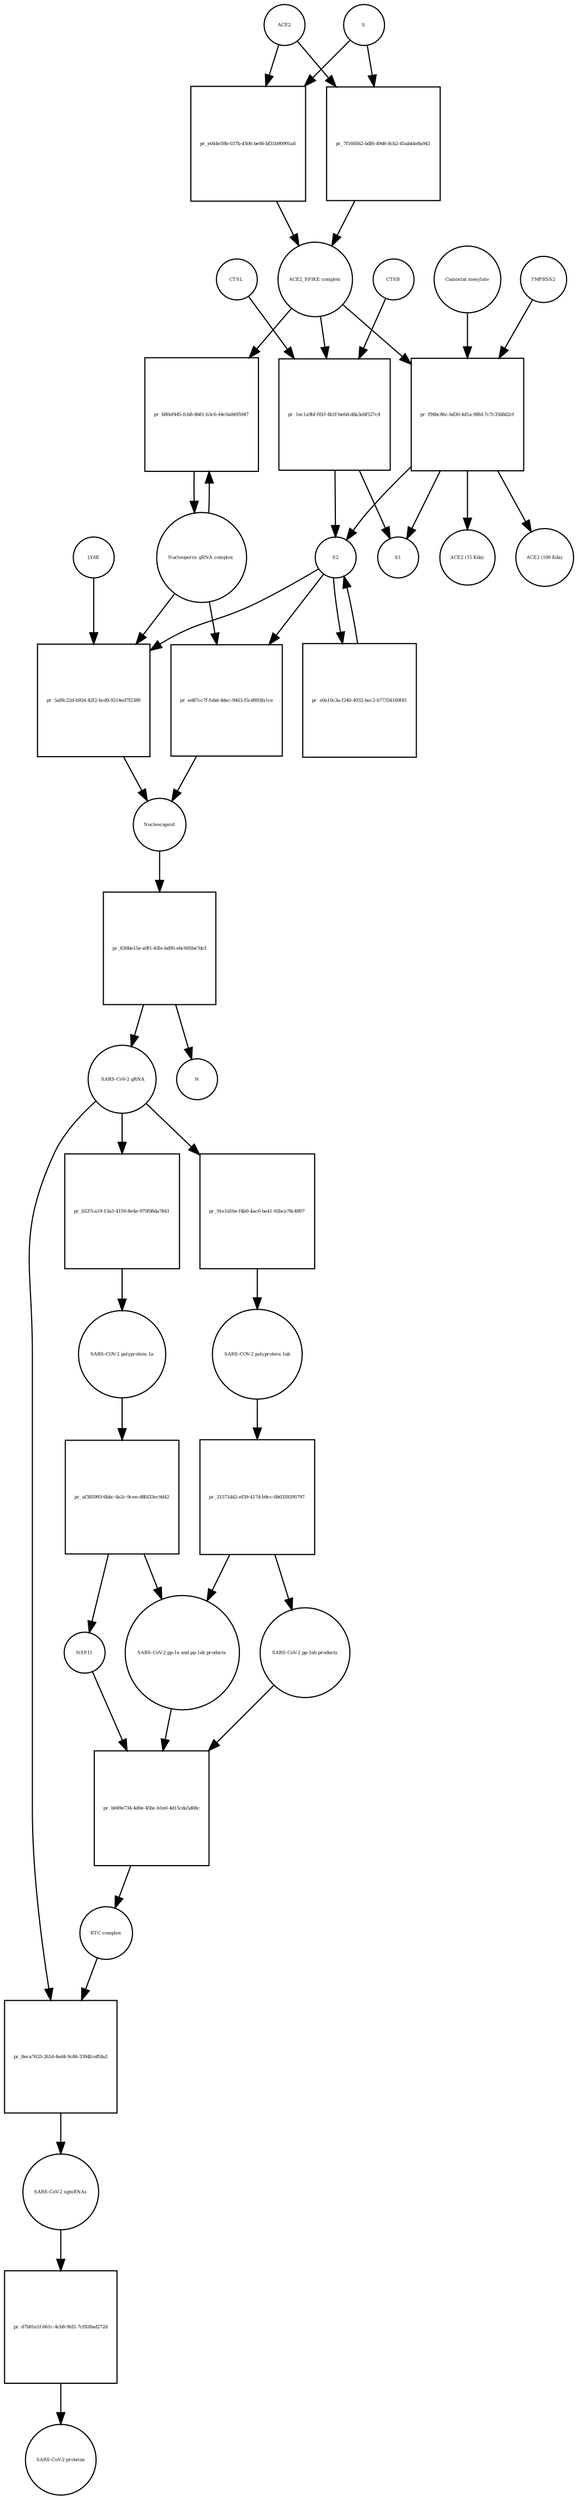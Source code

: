 strict digraph  {
ACE2 [annotation="", bipartite=0, cls=macromolecule, fontsize=4, label=ACE2, shape=circle];
"pr_e044e59b-037b-4506-be06-bf31b90991a8" [annotation="", bipartite=1, cls=process, fontsize=4, label="pr_e044e59b-037b-4506-be06-bf31b90991a8", shape=square];
"ACE2_SPIKE complex" [annotation="", bipartite=0, cls=complex, fontsize=4, label="ACE2_SPIKE complex", shape=circle];
S [annotation="", bipartite=0, cls="macromolecule multimer", fontsize=4, label=S, shape=circle];
"Nucleoporin_gRNA complex " [annotation="", bipartite=0, cls=complex, fontsize=4, label="Nucleoporin_gRNA complex ", shape=circle];
"pr_b80ef445-fcb8-4b81-b3c6-44c0a8495947" [annotation="", bipartite=1, cls=process, fontsize=4, label="pr_b80ef445-fcb8-4b81-b3c6-44c0a8495947", shape=square];
"pr_1ec1a9bf-f81f-4b1f-be6d-dda3ebf527c4" [annotation="", bipartite=1, cls=process, fontsize=4, label="pr_1ec1a9bf-f81f-4b1f-be6d-dda3ebf527c4", shape=square];
S2 [annotation="", bipartite=0, cls=macromolecule, fontsize=4, label=S2, shape=circle];
CTSB [annotation="", bipartite=0, cls=macromolecule, fontsize=4, label=CTSB, shape=circle];
CTSL [annotation="", bipartite=0, cls=macromolecule, fontsize=4, label=CTSL, shape=circle];
S1 [annotation="", bipartite=0, cls=macromolecule, fontsize=4, label=S1, shape=circle];
"pr_f94bc86c-bd30-4d1a-98fd-7c7c3568d2cf" [annotation="", bipartite=1, cls=process, fontsize=4, label="pr_f94bc86c-bd30-4d1a-98fd-7c7c3568d2cf", shape=square];
TMPRSS2 [annotation="", bipartite=0, cls=macromolecule, fontsize=4, label=TMPRSS2, shape=circle];
"Camostat mesylate" [annotation="urn_miriam_pubchem.compound_2536", bipartite=0, cls="simple chemical", fontsize=4, label="Camostat mesylate", shape=circle];
"ACE2 (15 Kda)" [annotation="", bipartite=0, cls=macromolecule, fontsize=4, label="ACE2 (15 Kda)", shape=circle];
"ACE2 (100 Kda)" [annotation="", bipartite=0, cls=macromolecule, fontsize=4, label="ACE2 (100 Kda)", shape=circle];
"pr_7f160562-bdf6-49d6-8cb2-45ab44e8a941" [annotation="", bipartite=1, cls=process, fontsize=4, label="pr_7f160562-bdf6-49d6-8cb2-45ab44e8a941", shape=square];
"pr_5af8c22d-b92d-42f2-bcd9-9214ed7f2389" [annotation="", bipartite=1, cls=process, fontsize=4, label="pr_5af8c22d-b92d-42f2-bcd9-9214ed7f2389", shape=square];
Nucleocapsid [annotation="", bipartite=0, cls=complex, fontsize=4, label=Nucleocapsid, shape=circle];
LY6E [annotation="", bipartite=0, cls=macromolecule, fontsize=4, label=LY6E, shape=circle];
"pr_e0a10c3a-f240-4932-bec2-b77354160f45" [annotation="", bipartite=1, cls=process, fontsize=4, label="pr_e0a10c3a-f240-4932-bec2-b77354160f45", shape=square];
"pr_ed87cc7f-fabd-4dec-9463-f5cd993fa1ce" [annotation="", bipartite=1, cls=process, fontsize=4, label="pr_ed87cc7f-fabd-4dec-9463-f5cd993fa1ce", shape=square];
" SARS-CoV-2 gRNA" [annotation="", bipartite=0, cls="nucleic acid feature", fontsize=4, label=" SARS-CoV-2 gRNA", shape=circle];
"pr_91e1d16e-f4b0-4ac6-be41-92bca78c4907" [annotation="", bipartite=1, cls=process, fontsize=4, label="pr_91e1d16e-f4b0-4ac6-be41-92bca78c4907", shape=square];
"SARS-COV-2 polyprotein 1ab" [annotation="", bipartite=0, cls=macromolecule, fontsize=4, label="SARS-COV-2 polyprotein 1ab", shape=circle];
"pr_630be15e-a0f1-45fe-bd95-ebc605be7dcf" [annotation="", bipartite=1, cls=process, fontsize=4, label="pr_630be15e-a0f1-45fe-bd95-ebc605be7dcf", shape=square];
N [annotation="", bipartite=0, cls=macromolecule, fontsize=4, label=N, shape=circle];
"pr_8eca7633-261d-4ed4-9c86-3394fceffda2" [annotation="", bipartite=1, cls=process, fontsize=4, label="pr_8eca7633-261d-4ed4-9c86-3394fceffda2", shape=square];
"SARS-CoV-2 sgmRNAs" [annotation="", bipartite=0, cls=complex, fontsize=4, label="SARS-CoV-2 sgmRNAs", shape=circle];
"RTC complex" [annotation="", bipartite=0, cls=complex, fontsize=4, label="RTC complex", shape=circle];
"pr_d7b81a1f-661c-4cb8-9fd1-7cf826ad272d" [annotation="", bipartite=1, cls=process, fontsize=4, label="pr_d7b81a1f-661c-4cb8-9fd1-7cf826ad272d", shape=square];
"SARS-CoV-2 proteins" [annotation="", bipartite=0, cls=complex, fontsize=4, label="SARS-CoV-2 proteins", shape=circle];
"pr_21571d42-ef39-417d-b9cc-0b0339295797" [annotation="", bipartite=1, cls=process, fontsize=4, label="pr_21571d42-ef39-417d-b9cc-0b0339295797", shape=square];
"SARS-CoV-2 pp-1ab products" [annotation="", bipartite=0, cls=complex, fontsize=4, label="SARS-CoV-2 pp-1ab products", shape=circle];
"SARS-CoV-2 pp-1a and pp-1ab products" [annotation="", bipartite=0, cls=complex, fontsize=4, label="SARS-CoV-2 pp-1a and pp-1ab products", shape=circle];
"pr_b049e734-4d0e-45bc-b1e0-4d15cda5d08c" [annotation="", bipartite=1, cls=process, fontsize=4, label="pr_b049e734-4d0e-45bc-b1e0-4d15cda5d08c", shape=square];
NSP11 [annotation="", bipartite=0, cls=macromolecule, fontsize=4, label=NSP11, shape=circle];
"SARS-COV-2 polyprotein 1a" [annotation="", bipartite=0, cls=macromolecule, fontsize=4, label="SARS-COV-2 polyprotein 1a", shape=circle];
"pr_af385993-6bbc-4e2c-9cee-d8fd33ec9d42" [annotation="", bipartite=1, cls=process, fontsize=4, label="pr_af385993-6bbc-4e2c-9cee-d8fd33ec9d42", shape=square];
"pr_b537ca19-13a5-4159-8e4e-975f08da7841" [annotation="", bipartite=1, cls=process, fontsize=4, label="pr_b537ca19-13a5-4159-8e4e-975f08da7841", shape=square];
ACE2 -> "pr_e044e59b-037b-4506-be06-bf31b90991a8"  [annotation="", interaction_type=consumption];
ACE2 -> "pr_7f160562-bdf6-49d6-8cb2-45ab44e8a941"  [annotation="", interaction_type=consumption];
"pr_e044e59b-037b-4506-be06-bf31b90991a8" -> "ACE2_SPIKE complex"  [annotation="", interaction_type=production];
"ACE2_SPIKE complex" -> "pr_b80ef445-fcb8-4b81-b3c6-44c0a8495947"  [annotation="urn_miriam_pubmed_32142651|urn_miriam_pubmed_32094589", interaction_type=stimulation];
"ACE2_SPIKE complex" -> "pr_1ec1a9bf-f81f-4b1f-be6d-dda3ebf527c4"  [annotation="", interaction_type=consumption];
"ACE2_SPIKE complex" -> "pr_f94bc86c-bd30-4d1a-98fd-7c7c3568d2cf"  [annotation="", interaction_type=consumption];
S -> "pr_e044e59b-037b-4506-be06-bf31b90991a8"  [annotation="", interaction_type=consumption];
S -> "pr_7f160562-bdf6-49d6-8cb2-45ab44e8a941"  [annotation="", interaction_type=consumption];
"Nucleoporin_gRNA complex " -> "pr_b80ef445-fcb8-4b81-b3c6-44c0a8495947"  [annotation="", interaction_type=consumption];
"Nucleoporin_gRNA complex " -> "pr_5af8c22d-b92d-42f2-bcd9-9214ed7f2389"  [annotation="", interaction_type=consumption];
"Nucleoporin_gRNA complex " -> "pr_ed87cc7f-fabd-4dec-9463-f5cd993fa1ce"  [annotation="", interaction_type=consumption];
"pr_b80ef445-fcb8-4b81-b3c6-44c0a8495947" -> "Nucleoporin_gRNA complex "  [annotation="", interaction_type=production];
"pr_1ec1a9bf-f81f-4b1f-be6d-dda3ebf527c4" -> S2  [annotation="", interaction_type=production];
"pr_1ec1a9bf-f81f-4b1f-be6d-dda3ebf527c4" -> S1  [annotation="", interaction_type=production];
S2 -> "pr_5af8c22d-b92d-42f2-bcd9-9214ed7f2389"  [annotation="urn_miriam_doi_10.1101%2F2020.03.05.979260|urn_miriam_doi_10.1101%2F2020.04.02.021469", interaction_type=stimulation];
S2 -> "pr_e0a10c3a-f240-4932-bec2-b77354160f45"  [annotation="", interaction_type=consumption];
S2 -> "pr_ed87cc7f-fabd-4dec-9463-f5cd993fa1ce"  [annotation="", interaction_type=stimulation];
CTSB -> "pr_1ec1a9bf-f81f-4b1f-be6d-dda3ebf527c4"  [annotation=urn_miriam_pubmed_32142651, interaction_type=catalysis];
CTSL -> "pr_1ec1a9bf-f81f-4b1f-be6d-dda3ebf527c4"  [annotation=urn_miriam_pubmed_32142651, interaction_type=catalysis];
"pr_f94bc86c-bd30-4d1a-98fd-7c7c3568d2cf" -> S2  [annotation="", interaction_type=production];
"pr_f94bc86c-bd30-4d1a-98fd-7c7c3568d2cf" -> S1  [annotation="", interaction_type=production];
"pr_f94bc86c-bd30-4d1a-98fd-7c7c3568d2cf" -> "ACE2 (15 Kda)"  [annotation="", interaction_type=production];
"pr_f94bc86c-bd30-4d1a-98fd-7c7c3568d2cf" -> "ACE2 (100 Kda)"  [annotation="", interaction_type=production];
TMPRSS2 -> "pr_f94bc86c-bd30-4d1a-98fd-7c7c3568d2cf"  [annotation="urn_miriam_pubmed_32142651|urn_miriam_pubmed_32094589|urn_miriam_pubmed_24227843", interaction_type=catalysis];
"Camostat mesylate" -> "pr_f94bc86c-bd30-4d1a-98fd-7c7c3568d2cf"  [annotation="urn_miriam_pubmed_32142651|urn_miriam_pubmed_32094589|urn_miriam_pubmed_24227843", interaction_type=inhibition];
"pr_7f160562-bdf6-49d6-8cb2-45ab44e8a941" -> "ACE2_SPIKE complex"  [annotation="", interaction_type=production];
"pr_5af8c22d-b92d-42f2-bcd9-9214ed7f2389" -> Nucleocapsid  [annotation="", interaction_type=production];
Nucleocapsid -> "pr_630be15e-a0f1-45fe-bd95-ebc605be7dcf"  [annotation="", interaction_type=consumption];
LY6E -> "pr_5af8c22d-b92d-42f2-bcd9-9214ed7f2389"  [annotation="urn_miriam_doi_10.1101%2F2020.03.05.979260|urn_miriam_doi_10.1101%2F2020.04.02.021469", interaction_type=inhibition];
"pr_e0a10c3a-f240-4932-bec2-b77354160f45" -> S2  [annotation="", interaction_type=production];
"pr_ed87cc7f-fabd-4dec-9463-f5cd993fa1ce" -> Nucleocapsid  [annotation="", interaction_type=production];
" SARS-CoV-2 gRNA" -> "pr_91e1d16e-f4b0-4ac6-be41-92bca78c4907"  [annotation="", interaction_type=consumption];
" SARS-CoV-2 gRNA" -> "pr_8eca7633-261d-4ed4-9c86-3394fceffda2"  [annotation="", interaction_type=consumption];
" SARS-CoV-2 gRNA" -> "pr_b537ca19-13a5-4159-8e4e-975f08da7841"  [annotation="", interaction_type=consumption];
"pr_91e1d16e-f4b0-4ac6-be41-92bca78c4907" -> "SARS-COV-2 polyprotein 1ab"  [annotation="", interaction_type=production];
"SARS-COV-2 polyprotein 1ab" -> "pr_21571d42-ef39-417d-b9cc-0b0339295797"  [annotation=urn_miriam_pubmed_31226023, interaction_type=catalysis];
"pr_630be15e-a0f1-45fe-bd95-ebc605be7dcf" -> " SARS-CoV-2 gRNA"  [annotation="", interaction_type=production];
"pr_630be15e-a0f1-45fe-bd95-ebc605be7dcf" -> N  [annotation="", interaction_type=production];
"pr_8eca7633-261d-4ed4-9c86-3394fceffda2" -> "SARS-CoV-2 sgmRNAs"  [annotation="", interaction_type=production];
"SARS-CoV-2 sgmRNAs" -> "pr_d7b81a1f-661c-4cb8-9fd1-7cf826ad272d"  [annotation="", interaction_type=consumption];
"RTC complex" -> "pr_8eca7633-261d-4ed4-9c86-3394fceffda2"  [annotation=urn_miriam_pubmed_31226023, interaction_type="necessary stimulation"];
"pr_d7b81a1f-661c-4cb8-9fd1-7cf826ad272d" -> "SARS-CoV-2 proteins"  [annotation="", interaction_type=production];
"pr_21571d42-ef39-417d-b9cc-0b0339295797" -> "SARS-CoV-2 pp-1ab products"  [annotation="", interaction_type=production];
"pr_21571d42-ef39-417d-b9cc-0b0339295797" -> "SARS-CoV-2 pp-1a and pp-1ab products"  [annotation="", interaction_type=production];
"SARS-CoV-2 pp-1ab products" -> "pr_b049e734-4d0e-45bc-b1e0-4d15cda5d08c"  [annotation="", interaction_type=consumption];
"SARS-CoV-2 pp-1a and pp-1ab products" -> "pr_b049e734-4d0e-45bc-b1e0-4d15cda5d08c"  [annotation="", interaction_type=consumption];
"pr_b049e734-4d0e-45bc-b1e0-4d15cda5d08c" -> "RTC complex"  [annotation="", interaction_type=production];
NSP11 -> "pr_b049e734-4d0e-45bc-b1e0-4d15cda5d08c"  [annotation="", interaction_type=consumption];
"SARS-COV-2 polyprotein 1a" -> "pr_af385993-6bbc-4e2c-9cee-d8fd33ec9d42"  [annotation=urn_miriam_pubmed_31226023, interaction_type=catalysis];
"pr_af385993-6bbc-4e2c-9cee-d8fd33ec9d42" -> NSP11  [annotation="", interaction_type=production];
"pr_af385993-6bbc-4e2c-9cee-d8fd33ec9d42" -> "SARS-CoV-2 pp-1a and pp-1ab products"  [annotation="", interaction_type=production];
"pr_b537ca19-13a5-4159-8e4e-975f08da7841" -> "SARS-COV-2 polyprotein 1a"  [annotation="", interaction_type=production];
}
